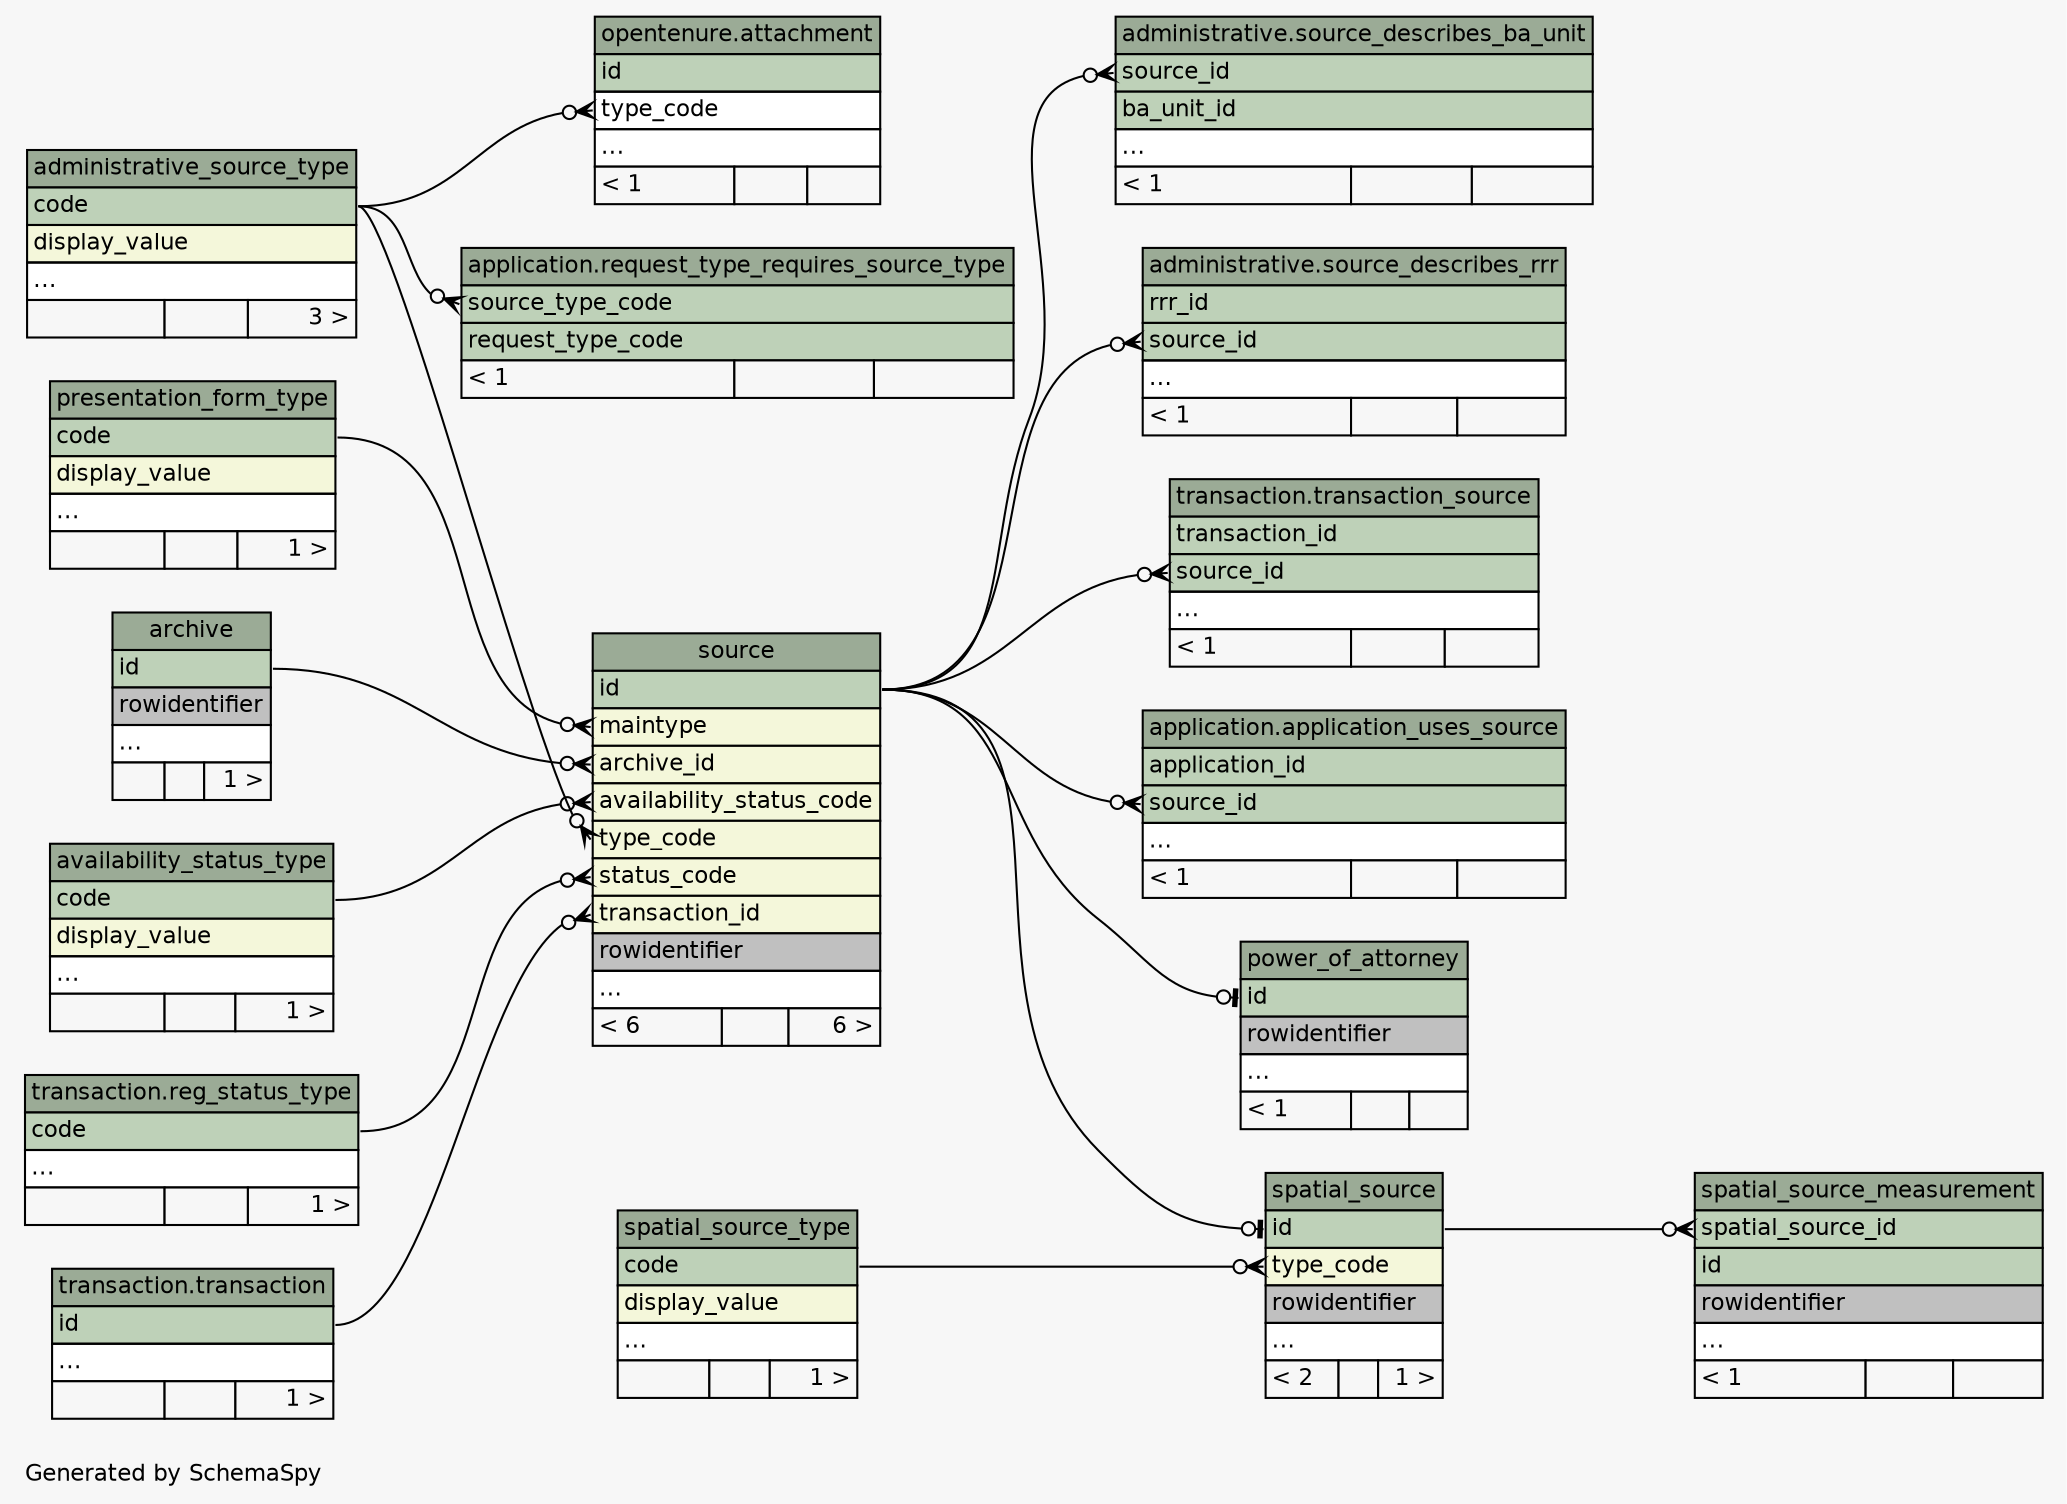 // dot 2.36.0 on Windows 8 6.2
// SchemaSpy rev 590
digraph "compactRelationshipsDiagram" {
  graph [
    rankdir="RL"
    bgcolor="#f7f7f7"
    label="\nGenerated by SchemaSpy"
    labeljust="l"
    nodesep="0.18"
    ranksep="0.46"
    fontname="Helvetica"
    fontsize="11"
  ];
  node [
    fontname="Helvetica"
    fontsize="11"
    shape="plaintext"
  ];
  edge [
    arrowsize="0.8"
  ];
  "administrative_source_type" [
    label=<
    <TABLE BORDER="0" CELLBORDER="1" CELLSPACING="0" BGCOLOR="#ffffff">
      <TR><TD COLSPAN="3" BGCOLOR="#9bab96" ALIGN="CENTER">administrative_source_type</TD></TR>
      <TR><TD PORT="code" COLSPAN="3" BGCOLOR="#bed1b8" ALIGN="LEFT">code</TD></TR>
      <TR><TD PORT="display_value" COLSPAN="3" BGCOLOR="#f4f7da" ALIGN="LEFT">display_value</TD></TR>
      <TR><TD PORT="elipses" COLSPAN="3" ALIGN="LEFT">...</TD></TR>
      <TR><TD ALIGN="LEFT" BGCOLOR="#f7f7f7">  </TD><TD ALIGN="RIGHT" BGCOLOR="#f7f7f7">  </TD><TD ALIGN="RIGHT" BGCOLOR="#f7f7f7">3 &gt;</TD></TR>
    </TABLE>>
    URL="tables/administrative_source_type.html"
    tooltip="administrative_source_type"
  ];
  "application.application_uses_source" [
    label=<
    <TABLE BORDER="0" CELLBORDER="1" CELLSPACING="0" BGCOLOR="#ffffff">
      <TR><TD COLSPAN="3" BGCOLOR="#9bab96" ALIGN="CENTER">application.application_uses_source</TD></TR>
      <TR><TD PORT="application_id" COLSPAN="3" BGCOLOR="#bed1b8" ALIGN="LEFT">application_id</TD></TR>
      <TR><TD PORT="source_id" COLSPAN="3" BGCOLOR="#bed1b8" ALIGN="LEFT">source_id</TD></TR>
      <TR><TD PORT="elipses" COLSPAN="3" ALIGN="LEFT">...</TD></TR>
      <TR><TD ALIGN="LEFT" BGCOLOR="#f7f7f7">&lt; 1</TD><TD ALIGN="RIGHT" BGCOLOR="#f7f7f7">  </TD><TD ALIGN="RIGHT" BGCOLOR="#f7f7f7">  </TD></TR>
    </TABLE>>
    URL="tables/../../application/tables/application_uses_source.html"
    tooltip="application.application_uses_source"
  ];
  "archive" [
    label=<
    <TABLE BORDER="0" CELLBORDER="1" CELLSPACING="0" BGCOLOR="#ffffff">
      <TR><TD COLSPAN="3" BGCOLOR="#9bab96" ALIGN="CENTER">archive</TD></TR>
      <TR><TD PORT="id" COLSPAN="3" BGCOLOR="#bed1b8" ALIGN="LEFT">id</TD></TR>
      <TR><TD PORT="rowidentifier" COLSPAN="3" BGCOLOR="#c0c0c0" ALIGN="LEFT">rowidentifier</TD></TR>
      <TR><TD PORT="elipses" COLSPAN="3" ALIGN="LEFT">...</TD></TR>
      <TR><TD ALIGN="LEFT" BGCOLOR="#f7f7f7">  </TD><TD ALIGN="RIGHT" BGCOLOR="#f7f7f7">  </TD><TD ALIGN="RIGHT" BGCOLOR="#f7f7f7">1 &gt;</TD></TR>
    </TABLE>>
    URL="tables/archive.html"
    tooltip="archive"
  ];
  "opentenure.attachment" [
    label=<
    <TABLE BORDER="0" CELLBORDER="1" CELLSPACING="0" BGCOLOR="#ffffff">
      <TR><TD COLSPAN="3" BGCOLOR="#9bab96" ALIGN="CENTER">opentenure.attachment</TD></TR>
      <TR><TD PORT="id" COLSPAN="3" BGCOLOR="#bed1b8" ALIGN="LEFT">id</TD></TR>
      <TR><TD PORT="type_code" COLSPAN="3" ALIGN="LEFT">type_code</TD></TR>
      <TR><TD PORT="elipses" COLSPAN="3" ALIGN="LEFT">...</TD></TR>
      <TR><TD ALIGN="LEFT" BGCOLOR="#f7f7f7">&lt; 1</TD><TD ALIGN="RIGHT" BGCOLOR="#f7f7f7">  </TD><TD ALIGN="RIGHT" BGCOLOR="#f7f7f7">  </TD></TR>
    </TABLE>>
    URL="tables/../../opentenure/tables/attachment.html"
    tooltip="opentenure.attachment"
  ];
  "availability_status_type" [
    label=<
    <TABLE BORDER="0" CELLBORDER="1" CELLSPACING="0" BGCOLOR="#ffffff">
      <TR><TD COLSPAN="3" BGCOLOR="#9bab96" ALIGN="CENTER">availability_status_type</TD></TR>
      <TR><TD PORT="code" COLSPAN="3" BGCOLOR="#bed1b8" ALIGN="LEFT">code</TD></TR>
      <TR><TD PORT="display_value" COLSPAN="3" BGCOLOR="#f4f7da" ALIGN="LEFT">display_value</TD></TR>
      <TR><TD PORT="elipses" COLSPAN="3" ALIGN="LEFT">...</TD></TR>
      <TR><TD ALIGN="LEFT" BGCOLOR="#f7f7f7">  </TD><TD ALIGN="RIGHT" BGCOLOR="#f7f7f7">  </TD><TD ALIGN="RIGHT" BGCOLOR="#f7f7f7">1 &gt;</TD></TR>
    </TABLE>>
    URL="tables/availability_status_type.html"
    tooltip="availability_status_type"
  ];
  "power_of_attorney" [
    label=<
    <TABLE BORDER="0" CELLBORDER="1" CELLSPACING="0" BGCOLOR="#ffffff">
      <TR><TD COLSPAN="3" BGCOLOR="#9bab96" ALIGN="CENTER">power_of_attorney</TD></TR>
      <TR><TD PORT="id" COLSPAN="3" BGCOLOR="#bed1b8" ALIGN="LEFT">id</TD></TR>
      <TR><TD PORT="rowidentifier" COLSPAN="3" BGCOLOR="#c0c0c0" ALIGN="LEFT">rowidentifier</TD></TR>
      <TR><TD PORT="elipses" COLSPAN="3" ALIGN="LEFT">...</TD></TR>
      <TR><TD ALIGN="LEFT" BGCOLOR="#f7f7f7">&lt; 1</TD><TD ALIGN="RIGHT" BGCOLOR="#f7f7f7">  </TD><TD ALIGN="RIGHT" BGCOLOR="#f7f7f7">  </TD></TR>
    </TABLE>>
    URL="tables/power_of_attorney.html"
    tooltip="power_of_attorney"
  ];
  "presentation_form_type" [
    label=<
    <TABLE BORDER="0" CELLBORDER="1" CELLSPACING="0" BGCOLOR="#ffffff">
      <TR><TD COLSPAN="3" BGCOLOR="#9bab96" ALIGN="CENTER">presentation_form_type</TD></TR>
      <TR><TD PORT="code" COLSPAN="3" BGCOLOR="#bed1b8" ALIGN="LEFT">code</TD></TR>
      <TR><TD PORT="display_value" COLSPAN="3" BGCOLOR="#f4f7da" ALIGN="LEFT">display_value</TD></TR>
      <TR><TD PORT="elipses" COLSPAN="3" ALIGN="LEFT">...</TD></TR>
      <TR><TD ALIGN="LEFT" BGCOLOR="#f7f7f7">  </TD><TD ALIGN="RIGHT" BGCOLOR="#f7f7f7">  </TD><TD ALIGN="RIGHT" BGCOLOR="#f7f7f7">1 &gt;</TD></TR>
    </TABLE>>
    URL="tables/presentation_form_type.html"
    tooltip="presentation_form_type"
  ];
  "transaction.reg_status_type" [
    label=<
    <TABLE BORDER="0" CELLBORDER="1" CELLSPACING="0" BGCOLOR="#ffffff">
      <TR><TD COLSPAN="3" BGCOLOR="#9bab96" ALIGN="CENTER">transaction.reg_status_type</TD></TR>
      <TR><TD PORT="code" COLSPAN="3" BGCOLOR="#bed1b8" ALIGN="LEFT">code</TD></TR>
      <TR><TD PORT="elipses" COLSPAN="3" ALIGN="LEFT">...</TD></TR>
      <TR><TD ALIGN="LEFT" BGCOLOR="#f7f7f7">  </TD><TD ALIGN="RIGHT" BGCOLOR="#f7f7f7">  </TD><TD ALIGN="RIGHT" BGCOLOR="#f7f7f7">1 &gt;</TD></TR>
    </TABLE>>
    URL="tables/../../transaction/tables/reg_status_type.html"
    tooltip="transaction.reg_status_type"
  ];
  "application.request_type_requires_source_type" [
    label=<
    <TABLE BORDER="0" CELLBORDER="1" CELLSPACING="0" BGCOLOR="#ffffff">
      <TR><TD COLSPAN="3" BGCOLOR="#9bab96" ALIGN="CENTER">application.request_type_requires_source_type</TD></TR>
      <TR><TD PORT="source_type_code" COLSPAN="3" BGCOLOR="#bed1b8" ALIGN="LEFT">source_type_code</TD></TR>
      <TR><TD PORT="request_type_code" COLSPAN="3" BGCOLOR="#bed1b8" ALIGN="LEFT">request_type_code</TD></TR>
      <TR><TD ALIGN="LEFT" BGCOLOR="#f7f7f7">&lt; 1</TD><TD ALIGN="RIGHT" BGCOLOR="#f7f7f7">  </TD><TD ALIGN="RIGHT" BGCOLOR="#f7f7f7">  </TD></TR>
    </TABLE>>
    URL="tables/../../application/tables/request_type_requires_source_type.html"
    tooltip="application.request_type_requires_source_type"
  ];
  "source" [
    label=<
    <TABLE BORDER="0" CELLBORDER="1" CELLSPACING="0" BGCOLOR="#ffffff">
      <TR><TD COLSPAN="3" BGCOLOR="#9bab96" ALIGN="CENTER">source</TD></TR>
      <TR><TD PORT="id" COLSPAN="3" BGCOLOR="#bed1b8" ALIGN="LEFT">id</TD></TR>
      <TR><TD PORT="maintype" COLSPAN="3" BGCOLOR="#f4f7da" ALIGN="LEFT">maintype</TD></TR>
      <TR><TD PORT="archive_id" COLSPAN="3" BGCOLOR="#f4f7da" ALIGN="LEFT">archive_id</TD></TR>
      <TR><TD PORT="availability_status_code" COLSPAN="3" BGCOLOR="#f4f7da" ALIGN="LEFT">availability_status_code</TD></TR>
      <TR><TD PORT="type_code" COLSPAN="3" BGCOLOR="#f4f7da" ALIGN="LEFT">type_code</TD></TR>
      <TR><TD PORT="status_code" COLSPAN="3" BGCOLOR="#f4f7da" ALIGN="LEFT">status_code</TD></TR>
      <TR><TD PORT="transaction_id" COLSPAN="3" BGCOLOR="#f4f7da" ALIGN="LEFT">transaction_id</TD></TR>
      <TR><TD PORT="rowidentifier" COLSPAN="3" BGCOLOR="#c0c0c0" ALIGN="LEFT">rowidentifier</TD></TR>
      <TR><TD PORT="elipses" COLSPAN="3" ALIGN="LEFT">...</TD></TR>
      <TR><TD ALIGN="LEFT" BGCOLOR="#f7f7f7">&lt; 6</TD><TD ALIGN="RIGHT" BGCOLOR="#f7f7f7">  </TD><TD ALIGN="RIGHT" BGCOLOR="#f7f7f7">6 &gt;</TD></TR>
    </TABLE>>
    URL="tables/source.html"
    tooltip="source"
  ];
  "administrative.source_describes_ba_unit" [
    label=<
    <TABLE BORDER="0" CELLBORDER="1" CELLSPACING="0" BGCOLOR="#ffffff">
      <TR><TD COLSPAN="3" BGCOLOR="#9bab96" ALIGN="CENTER">administrative.source_describes_ba_unit</TD></TR>
      <TR><TD PORT="source_id" COLSPAN="3" BGCOLOR="#bed1b8" ALIGN="LEFT">source_id</TD></TR>
      <TR><TD PORT="ba_unit_id" COLSPAN="3" BGCOLOR="#bed1b8" ALIGN="LEFT">ba_unit_id</TD></TR>
      <TR><TD PORT="elipses" COLSPAN="3" ALIGN="LEFT">...</TD></TR>
      <TR><TD ALIGN="LEFT" BGCOLOR="#f7f7f7">&lt; 1</TD><TD ALIGN="RIGHT" BGCOLOR="#f7f7f7">  </TD><TD ALIGN="RIGHT" BGCOLOR="#f7f7f7">  </TD></TR>
    </TABLE>>
    URL="tables/../../administrative/tables/source_describes_ba_unit.html"
    tooltip="administrative.source_describes_ba_unit"
  ];
  "administrative.source_describes_rrr" [
    label=<
    <TABLE BORDER="0" CELLBORDER="1" CELLSPACING="0" BGCOLOR="#ffffff">
      <TR><TD COLSPAN="3" BGCOLOR="#9bab96" ALIGN="CENTER">administrative.source_describes_rrr</TD></TR>
      <TR><TD PORT="rrr_id" COLSPAN="3" BGCOLOR="#bed1b8" ALIGN="LEFT">rrr_id</TD></TR>
      <TR><TD PORT="source_id" COLSPAN="3" BGCOLOR="#bed1b8" ALIGN="LEFT">source_id</TD></TR>
      <TR><TD PORT="elipses" COLSPAN="3" ALIGN="LEFT">...</TD></TR>
      <TR><TD ALIGN="LEFT" BGCOLOR="#f7f7f7">&lt; 1</TD><TD ALIGN="RIGHT" BGCOLOR="#f7f7f7">  </TD><TD ALIGN="RIGHT" BGCOLOR="#f7f7f7">  </TD></TR>
    </TABLE>>
    URL="tables/../../administrative/tables/source_describes_rrr.html"
    tooltip="administrative.source_describes_rrr"
  ];
  "spatial_source" [
    label=<
    <TABLE BORDER="0" CELLBORDER="1" CELLSPACING="0" BGCOLOR="#ffffff">
      <TR><TD COLSPAN="3" BGCOLOR="#9bab96" ALIGN="CENTER">spatial_source</TD></TR>
      <TR><TD PORT="id" COLSPAN="3" BGCOLOR="#bed1b8" ALIGN="LEFT">id</TD></TR>
      <TR><TD PORT="type_code" COLSPAN="3" BGCOLOR="#f4f7da" ALIGN="LEFT">type_code</TD></TR>
      <TR><TD PORT="rowidentifier" COLSPAN="3" BGCOLOR="#c0c0c0" ALIGN="LEFT">rowidentifier</TD></TR>
      <TR><TD PORT="elipses" COLSPAN="3" ALIGN="LEFT">...</TD></TR>
      <TR><TD ALIGN="LEFT" BGCOLOR="#f7f7f7">&lt; 2</TD><TD ALIGN="RIGHT" BGCOLOR="#f7f7f7">  </TD><TD ALIGN="RIGHT" BGCOLOR="#f7f7f7">1 &gt;</TD></TR>
    </TABLE>>
    URL="tables/spatial_source.html"
    tooltip="spatial_source"
  ];
  "spatial_source_measurement" [
    label=<
    <TABLE BORDER="0" CELLBORDER="1" CELLSPACING="0" BGCOLOR="#ffffff">
      <TR><TD COLSPAN="3" BGCOLOR="#9bab96" ALIGN="CENTER">spatial_source_measurement</TD></TR>
      <TR><TD PORT="spatial_source_id" COLSPAN="3" BGCOLOR="#bed1b8" ALIGN="LEFT">spatial_source_id</TD></TR>
      <TR><TD PORT="id" COLSPAN="3" BGCOLOR="#bed1b8" ALIGN="LEFT">id</TD></TR>
      <TR><TD PORT="rowidentifier" COLSPAN="3" BGCOLOR="#c0c0c0" ALIGN="LEFT">rowidentifier</TD></TR>
      <TR><TD PORT="elipses" COLSPAN="3" ALIGN="LEFT">...</TD></TR>
      <TR><TD ALIGN="LEFT" BGCOLOR="#f7f7f7">&lt; 1</TD><TD ALIGN="RIGHT" BGCOLOR="#f7f7f7">  </TD><TD ALIGN="RIGHT" BGCOLOR="#f7f7f7">  </TD></TR>
    </TABLE>>
    URL="tables/spatial_source_measurement.html"
    tooltip="spatial_source_measurement"
  ];
  "spatial_source_type" [
    label=<
    <TABLE BORDER="0" CELLBORDER="1" CELLSPACING="0" BGCOLOR="#ffffff">
      <TR><TD COLSPAN="3" BGCOLOR="#9bab96" ALIGN="CENTER">spatial_source_type</TD></TR>
      <TR><TD PORT="code" COLSPAN="3" BGCOLOR="#bed1b8" ALIGN="LEFT">code</TD></TR>
      <TR><TD PORT="display_value" COLSPAN="3" BGCOLOR="#f4f7da" ALIGN="LEFT">display_value</TD></TR>
      <TR><TD PORT="elipses" COLSPAN="3" ALIGN="LEFT">...</TD></TR>
      <TR><TD ALIGN="LEFT" BGCOLOR="#f7f7f7">  </TD><TD ALIGN="RIGHT" BGCOLOR="#f7f7f7">  </TD><TD ALIGN="RIGHT" BGCOLOR="#f7f7f7">1 &gt;</TD></TR>
    </TABLE>>
    URL="tables/spatial_source_type.html"
    tooltip="spatial_source_type"
  ];
  "transaction.transaction" [
    label=<
    <TABLE BORDER="0" CELLBORDER="1" CELLSPACING="0" BGCOLOR="#ffffff">
      <TR><TD COLSPAN="3" BGCOLOR="#9bab96" ALIGN="CENTER">transaction.transaction</TD></TR>
      <TR><TD PORT="id" COLSPAN="3" BGCOLOR="#bed1b8" ALIGN="LEFT">id</TD></TR>
      <TR><TD PORT="elipses" COLSPAN="3" ALIGN="LEFT">...</TD></TR>
      <TR><TD ALIGN="LEFT" BGCOLOR="#f7f7f7">  </TD><TD ALIGN="RIGHT" BGCOLOR="#f7f7f7">  </TD><TD ALIGN="RIGHT" BGCOLOR="#f7f7f7">1 &gt;</TD></TR>
    </TABLE>>
    URL="tables/../../transaction/tables/transaction.html"
    tooltip="transaction.transaction"
  ];
  "transaction.transaction_source" [
    label=<
    <TABLE BORDER="0" CELLBORDER="1" CELLSPACING="0" BGCOLOR="#ffffff">
      <TR><TD COLSPAN="3" BGCOLOR="#9bab96" ALIGN="CENTER">transaction.transaction_source</TD></TR>
      <TR><TD PORT="transaction_id" COLSPAN="3" BGCOLOR="#bed1b8" ALIGN="LEFT">transaction_id</TD></TR>
      <TR><TD PORT="source_id" COLSPAN="3" BGCOLOR="#bed1b8" ALIGN="LEFT">source_id</TD></TR>
      <TR><TD PORT="elipses" COLSPAN="3" ALIGN="LEFT">...</TD></TR>
      <TR><TD ALIGN="LEFT" BGCOLOR="#f7f7f7">&lt; 1</TD><TD ALIGN="RIGHT" BGCOLOR="#f7f7f7">  </TD><TD ALIGN="RIGHT" BGCOLOR="#f7f7f7">  </TD></TR>
    </TABLE>>
    URL="tables/../../transaction/tables/transaction_source.html"
    tooltip="transaction.transaction_source"
  ];
  "application.application_uses_source":"source_id":w -> "source":"id":e [arrowhead=none dir=back arrowtail=crowodot];
  "opentenure.attachment":"type_code":w -> "administrative_source_type":"code":e [arrowhead=none dir=back arrowtail=crowodot];
  "power_of_attorney":"id":w -> "source":"id":e [arrowhead=none dir=back arrowtail=teeodot];
  "application.request_type_requires_source_type":"source_type_code":w -> "administrative_source_type":"code":e [arrowhead=none dir=back arrowtail=crowodot];
  "source":"archive_id":w -> "archive":"id":e [arrowhead=none dir=back arrowtail=crowodot];
  "source":"availability_status_code":w -> "availability_status_type":"code":e [arrowhead=none dir=back arrowtail=crowodot];
  "source":"maintype":w -> "presentation_form_type":"code":e [arrowhead=none dir=back arrowtail=crowodot];
  "source":"status_code":w -> "transaction.reg_status_type":"code":e [arrowhead=none dir=back arrowtail=crowodot];
  "source":"transaction_id":w -> "transaction.transaction":"id":e [arrowhead=none dir=back arrowtail=crowodot];
  "source":"type_code":w -> "administrative_source_type":"code":e [arrowhead=none dir=back arrowtail=crowodot];
  "administrative.source_describes_ba_unit":"source_id":w -> "source":"id":e [arrowhead=none dir=back arrowtail=crowodot];
  "administrative.source_describes_rrr":"source_id":w -> "source":"id":e [arrowhead=none dir=back arrowtail=crowodot];
  "spatial_source":"id":w -> "source":"id":e [arrowhead=none dir=back arrowtail=teeodot];
  "spatial_source":"type_code":w -> "spatial_source_type":"code":e [arrowhead=none dir=back arrowtail=crowodot];
  "spatial_source_measurement":"spatial_source_id":w -> "spatial_source":"id":e [arrowhead=none dir=back arrowtail=crowodot];
  "transaction.transaction_source":"source_id":w -> "source":"id":e [arrowhead=none dir=back arrowtail=crowodot];
}
